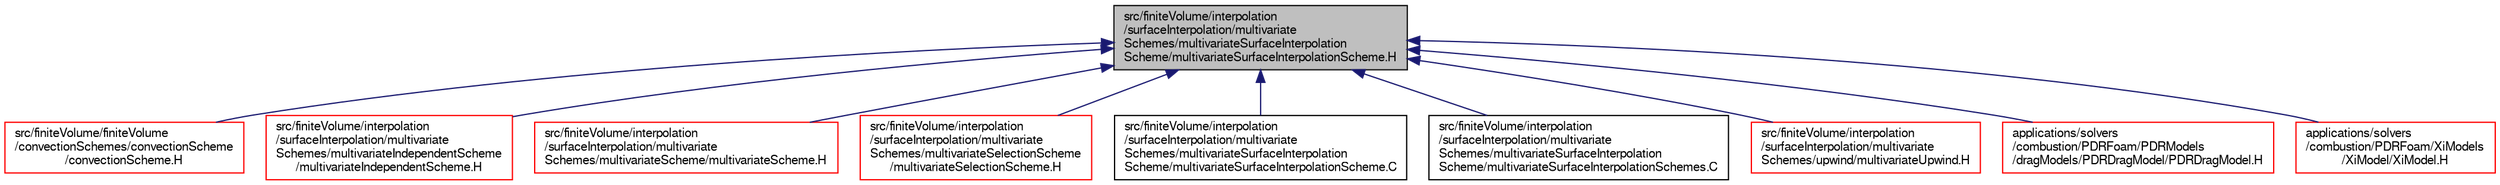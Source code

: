 digraph "src/finiteVolume/interpolation/surfaceInterpolation/multivariateSchemes/multivariateSurfaceInterpolationScheme/multivariateSurfaceInterpolationScheme.H"
{
  bgcolor="transparent";
  edge [fontname="FreeSans",fontsize="10",labelfontname="FreeSans",labelfontsize="10"];
  node [fontname="FreeSans",fontsize="10",shape=record];
  Node80 [label="src/finiteVolume/interpolation\l/surfaceInterpolation/multivariate\lSchemes/multivariateSurfaceInterpolation\lScheme/multivariateSurfaceInterpolationScheme.H",height=0.2,width=0.4,color="black", fillcolor="grey75", style="filled", fontcolor="black"];
  Node80 -> Node81 [dir="back",color="midnightblue",fontsize="10",style="solid",fontname="FreeSans"];
  Node81 [label="src/finiteVolume/finiteVolume\l/convectionSchemes/convectionScheme\l/convectionScheme.H",height=0.2,width=0.4,color="red",URL="$a02768.html"];
  Node80 -> Node100 [dir="back",color="midnightblue",fontsize="10",style="solid",fontname="FreeSans"];
  Node100 [label="src/finiteVolume/interpolation\l/surfaceInterpolation/multivariate\lSchemes/multivariateIndependentScheme\l/multivariateIndependentScheme.H",height=0.2,width=0.4,color="red",URL="$a04058.html"];
  Node80 -> Node103 [dir="back",color="midnightblue",fontsize="10",style="solid",fontname="FreeSans"];
  Node103 [label="src/finiteVolume/interpolation\l/surfaceInterpolation/multivariate\lSchemes/multivariateScheme/multivariateScheme.H",height=0.2,width=0.4,color="red",URL="$a04067.html"];
  Node80 -> Node111 [dir="back",color="midnightblue",fontsize="10",style="solid",fontname="FreeSans"];
  Node111 [label="src/finiteVolume/interpolation\l/surfaceInterpolation/multivariate\lSchemes/multivariateSelectionScheme\l/multivariateSelectionScheme.H",height=0.2,width=0.4,color="red",URL="$a04073.html"];
  Node80 -> Node114 [dir="back",color="midnightblue",fontsize="10",style="solid",fontname="FreeSans"];
  Node114 [label="src/finiteVolume/interpolation\l/surfaceInterpolation/multivariate\lSchemes/multivariateSurfaceInterpolation\lScheme/multivariateSurfaceInterpolationScheme.C",height=0.2,width=0.4,color="black",URL="$a04079.html",tooltip="Abstract base class for surface interpolation schemes. "];
  Node80 -> Node115 [dir="back",color="midnightblue",fontsize="10",style="solid",fontname="FreeSans"];
  Node115 [label="src/finiteVolume/interpolation\l/surfaceInterpolation/multivariate\lSchemes/multivariateSurfaceInterpolation\lScheme/multivariateSurfaceInterpolationSchemes.C",height=0.2,width=0.4,color="black",URL="$a04085.html",tooltip="Abstract base class for surface interpolation schemes. "];
  Node80 -> Node116 [dir="back",color="midnightblue",fontsize="10",style="solid",fontname="FreeSans"];
  Node116 [label="src/finiteVolume/interpolation\l/surfaceInterpolation/multivariate\lSchemes/upwind/multivariateUpwind.H",height=0.2,width=0.4,color="red",URL="$a04097.html"];
  Node80 -> Node118 [dir="back",color="midnightblue",fontsize="10",style="solid",fontname="FreeSans"];
  Node118 [label="applications/solvers\l/combustion/PDRFoam/PDRModels\l/dragModels/PDRDragModel/PDRDragModel.H",height=0.2,width=0.4,color="red",URL="$a19799.html"];
  Node80 -> Node120 [dir="back",color="midnightblue",fontsize="10",style="solid",fontname="FreeSans"];
  Node120 [label="applications/solvers\l/combustion/PDRFoam/XiModels\l/XiModel/XiModel.H",height=0.2,width=0.4,color="red",URL="$a19904.html"];
}
